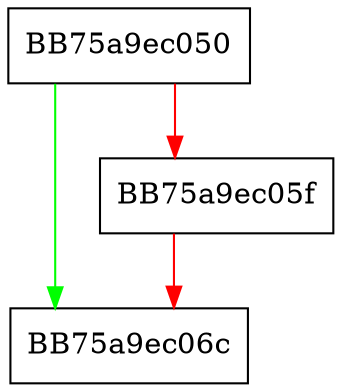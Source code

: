 digraph Update {
  node [shape="box"];
  graph [splines=ortho];
  BB75a9ec050 -> BB75a9ec06c [color="green"];
  BB75a9ec050 -> BB75a9ec05f [color="red"];
  BB75a9ec05f -> BB75a9ec06c [color="red"];
}